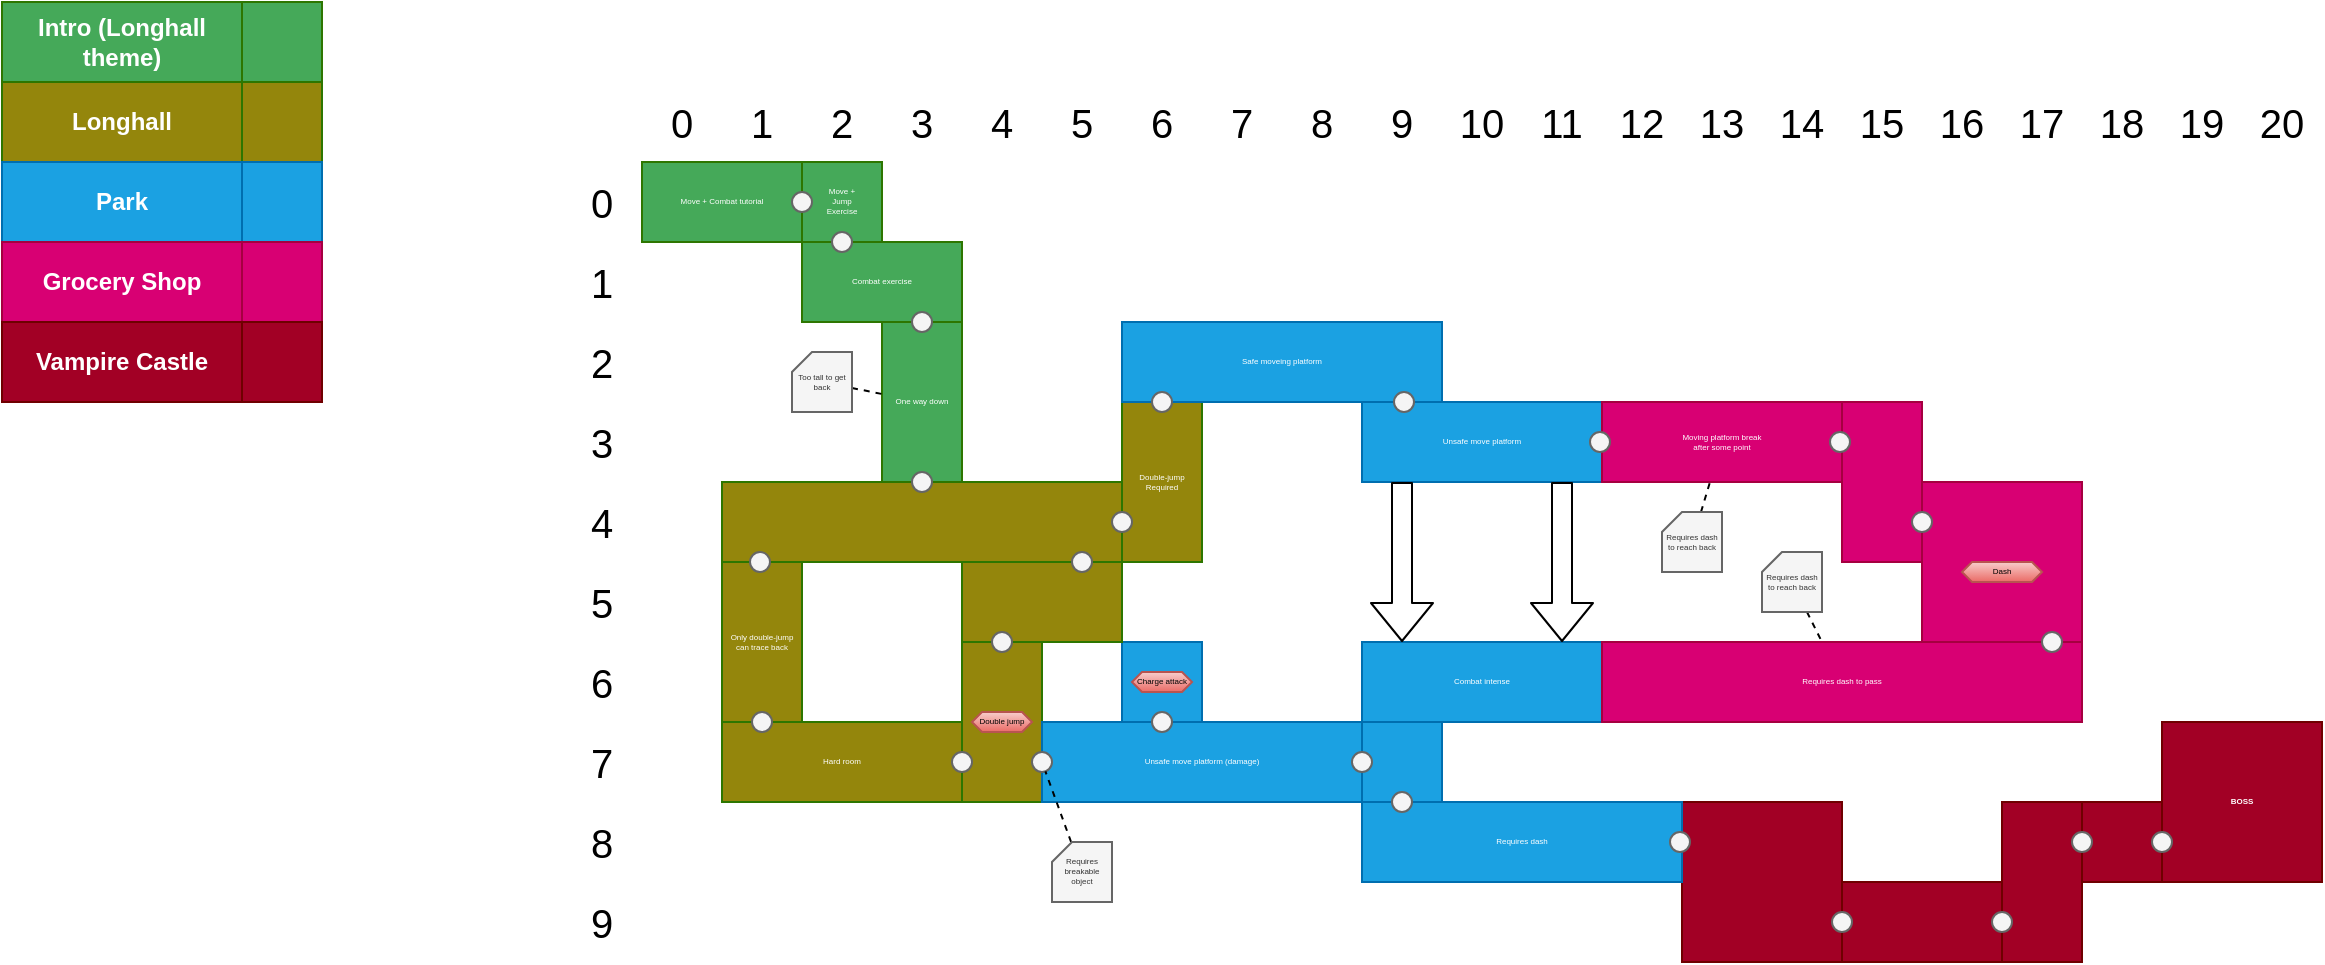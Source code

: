 <mxfile>
    <diagram id="R_haOxw_MEckanaEqym9" name="Page-1">
        <mxGraphModel dx="1108" dy="1225" grid="1" gridSize="10" guides="1" tooltips="1" connect="1" arrows="1" fold="1" page="1" pageScale="1" pageWidth="827" pageHeight="1169" math="0" shadow="0">
            <root>
                <mxCell id="0"/>
                <mxCell id="1" parent="0"/>
                <mxCell id="152" value="" style="rounded=0;whiteSpace=wrap;html=1;fontStyle=0;fillColor=#a20025;fontColor=#ffffff;strokeColor=#6F0000;fontSize=4;" vertex="1" parent="1">
                    <mxGeometry x="880" y="440" width="80" height="80" as="geometry"/>
                </mxCell>
                <mxCell id="123" value="Requires dash" style="rounded=0;whiteSpace=wrap;html=1;fontStyle=0;fillColor=#1BA1E2;fontColor=#ffffff;strokeColor=#006EAF;align=center;fontSize=4;" vertex="1" parent="1">
                    <mxGeometry x="720" y="440" width="160" height="40" as="geometry"/>
                </mxCell>
                <mxCell id="122" value="" style="rounded=0;whiteSpace=wrap;html=1;fontStyle=0;fillColor=#1BA1E2;fontColor=#ffffff;strokeColor=#006EAF;align=center;fontSize=4;" vertex="1" parent="1">
                    <mxGeometry x="720" y="400" width="40" height="40" as="geometry"/>
                </mxCell>
                <mxCell id="2" value="Move + Combat tutorial" style="rounded=0;whiteSpace=wrap;html=1;fontStyle=0;fillColor=#45A959;fontColor=#ffffff;strokeColor=#2D7600;align=center;fontSize=4;" vertex="1" parent="1">
                    <mxGeometry x="360" y="120" width="80" height="40" as="geometry"/>
                </mxCell>
                <mxCell id="7" value="Longhall" style="rounded=0;whiteSpace=wrap;html=1;fontStyle=1;fillColor=#94860C;fontColor=#ffffff;strokeColor=#2D7600;" vertex="1" parent="1">
                    <mxGeometry x="40" y="80" width="120" height="40" as="geometry"/>
                </mxCell>
                <mxCell id="8" value="Combat exercise" style="rounded=0;whiteSpace=wrap;html=1;fontStyle=0;fillColor=#45A959;fontColor=#ffffff;strokeColor=#2D7600;align=center;fontSize=4;" vertex="1" parent="1">
                    <mxGeometry x="440" y="160" width="80" height="40" as="geometry"/>
                </mxCell>
                <mxCell id="9" value="Move + &lt;br style=&quot;font-size: 4px;&quot;&gt;Jump&lt;br style=&quot;font-size: 4px;&quot;&gt;Exercise" style="rounded=0;whiteSpace=wrap;html=1;fontStyle=0;fillColor=#45A959;fontColor=#ffffff;strokeColor=#2D7600;align=center;fontSize=4;" vertex="1" parent="1">
                    <mxGeometry x="440" y="120" width="40" height="40" as="geometry"/>
                </mxCell>
                <mxCell id="11" value="0" style="text;html=1;strokeColor=none;fillColor=none;align=center;verticalAlign=middle;whiteSpace=wrap;rounded=0;fontSize=20;" vertex="1" parent="1">
                    <mxGeometry x="360" y="80" width="40" height="40" as="geometry"/>
                </mxCell>
                <mxCell id="12" value="1" style="text;html=1;strokeColor=none;fillColor=none;align=center;verticalAlign=middle;whiteSpace=wrap;rounded=0;fontSize=20;" vertex="1" parent="1">
                    <mxGeometry x="400" y="80" width="40" height="40" as="geometry"/>
                </mxCell>
                <mxCell id="13" value="2" style="text;html=1;strokeColor=none;fillColor=none;align=center;verticalAlign=middle;whiteSpace=wrap;rounded=0;fontSize=20;" vertex="1" parent="1">
                    <mxGeometry x="440" y="80" width="40" height="40" as="geometry"/>
                </mxCell>
                <mxCell id="14" value="3" style="text;html=1;strokeColor=none;fillColor=none;align=center;verticalAlign=middle;whiteSpace=wrap;rounded=0;fontSize=20;" vertex="1" parent="1">
                    <mxGeometry x="480" y="80" width="40" height="40" as="geometry"/>
                </mxCell>
                <mxCell id="15" value="0" style="text;html=1;strokeColor=none;fillColor=none;align=center;verticalAlign=middle;whiteSpace=wrap;rounded=0;fontSize=20;" vertex="1" parent="1">
                    <mxGeometry x="320" y="120" width="40" height="40" as="geometry"/>
                </mxCell>
                <mxCell id="16" value="1" style="text;html=1;strokeColor=none;fillColor=none;align=center;verticalAlign=middle;whiteSpace=wrap;rounded=0;fontSize=20;" vertex="1" parent="1">
                    <mxGeometry x="320" y="160" width="40" height="40" as="geometry"/>
                </mxCell>
                <mxCell id="17" value="One way down" style="rounded=0;whiteSpace=wrap;html=1;fontStyle=0;fillColor=#45A959;fontColor=#ffffff;strokeColor=#2D7600;align=center;fontSize=4;" vertex="1" parent="1">
                    <mxGeometry x="480" y="200" width="40" height="80" as="geometry"/>
                </mxCell>
                <mxCell id="18" value="Intro (Longhall theme)" style="rounded=0;whiteSpace=wrap;html=1;fontStyle=1;fillColor=#45A959;fontColor=#ffffff;strokeColor=#2D7600;" vertex="1" parent="1">
                    <mxGeometry x="40" y="40" width="120" height="40" as="geometry"/>
                </mxCell>
                <mxCell id="19" value="" style="rounded=0;whiteSpace=wrap;html=1;fontStyle=0;fillColor=#94860C;fontColor=#ffffff;strokeColor=#2D7600;align=center;fontSize=4;" vertex="1" parent="1">
                    <mxGeometry x="400" y="280" width="200" height="40" as="geometry"/>
                </mxCell>
                <mxCell id="23" value="Double-jump&lt;br style=&quot;font-size: 4px;&quot;&gt;Required" style="rounded=0;whiteSpace=wrap;html=1;fontStyle=0;fillColor=#94860C;fontColor=#ffffff;strokeColor=#2D7600;align=center;fontSize=4;" vertex="1" parent="1">
                    <mxGeometry x="600" y="240" width="40" height="80" as="geometry"/>
                </mxCell>
                <mxCell id="25" value="4" style="text;html=1;strokeColor=none;fillColor=none;align=center;verticalAlign=middle;whiteSpace=wrap;rounded=0;fontSize=20;" vertex="1" parent="1">
                    <mxGeometry x="520" y="80" width="40" height="40" as="geometry"/>
                </mxCell>
                <mxCell id="26" value="5" style="text;html=1;strokeColor=none;fillColor=none;align=center;verticalAlign=middle;whiteSpace=wrap;rounded=0;fontSize=20;" vertex="1" parent="1">
                    <mxGeometry x="560" y="80" width="40" height="40" as="geometry"/>
                </mxCell>
                <mxCell id="27" value="6" style="text;html=1;strokeColor=none;fillColor=none;align=center;verticalAlign=middle;whiteSpace=wrap;rounded=0;fontSize=20;" vertex="1" parent="1">
                    <mxGeometry x="600" y="80" width="40" height="40" as="geometry"/>
                </mxCell>
                <mxCell id="28" value="2" style="text;html=1;strokeColor=none;fillColor=none;align=center;verticalAlign=middle;whiteSpace=wrap;rounded=0;fontSize=20;" vertex="1" parent="1">
                    <mxGeometry x="320" y="200" width="40" height="40" as="geometry"/>
                </mxCell>
                <mxCell id="29" value="3" style="text;html=1;strokeColor=none;fillColor=none;align=center;verticalAlign=middle;whiteSpace=wrap;rounded=0;fontSize=20;" vertex="1" parent="1">
                    <mxGeometry x="320" y="240" width="40" height="40" as="geometry"/>
                </mxCell>
                <mxCell id="30" value="4" style="text;html=1;strokeColor=none;fillColor=none;align=center;verticalAlign=middle;whiteSpace=wrap;rounded=0;fontSize=20;" vertex="1" parent="1">
                    <mxGeometry x="320" y="280" width="40" height="40" as="geometry"/>
                </mxCell>
                <mxCell id="31" value="Only double-jump can trace back" style="rounded=0;whiteSpace=wrap;html=1;fontStyle=0;fillColor=#94860C;fontColor=#ffffff;strokeColor=#2D7600;align=center;fontSize=4;" vertex="1" parent="1">
                    <mxGeometry x="400" y="320" width="40" height="80" as="geometry"/>
                </mxCell>
                <mxCell id="32" value="Hard room" style="rounded=0;whiteSpace=wrap;html=1;fontStyle=0;fillColor=#94860C;fontColor=#ffffff;strokeColor=#2D7600;align=center;fontSize=4;" vertex="1" parent="1">
                    <mxGeometry x="400" y="400" width="120" height="40" as="geometry"/>
                </mxCell>
                <mxCell id="33" value="" style="rounded=0;whiteSpace=wrap;html=1;fontStyle=0;fillColor=#94860C;fontColor=#ffffff;strokeColor=#2D7600;align=center;fontSize=4;" vertex="1" parent="1">
                    <mxGeometry x="520" y="360" width="40" height="80" as="geometry"/>
                </mxCell>
                <mxCell id="34" value="5" style="text;html=1;strokeColor=none;fillColor=none;align=center;verticalAlign=middle;whiteSpace=wrap;rounded=0;fontSize=20;" vertex="1" parent="1">
                    <mxGeometry x="320" y="320" width="40" height="40" as="geometry"/>
                </mxCell>
                <mxCell id="35" value="6" style="text;html=1;strokeColor=none;fillColor=none;align=center;verticalAlign=middle;whiteSpace=wrap;rounded=0;fontSize=20;" vertex="1" parent="1">
                    <mxGeometry x="320" y="360" width="40" height="40" as="geometry"/>
                </mxCell>
                <mxCell id="36" value="7" style="text;html=1;strokeColor=none;fillColor=none;align=center;verticalAlign=middle;whiteSpace=wrap;rounded=0;fontSize=20;" vertex="1" parent="1">
                    <mxGeometry x="320" y="400" width="40" height="40" as="geometry"/>
                </mxCell>
                <mxCell id="37" value="Park" style="rounded=0;whiteSpace=wrap;html=1;fontStyle=1;fillColor=#1BA1E2;fontColor=#ffffff;strokeColor=#006EAF;" vertex="1" parent="1">
                    <mxGeometry x="40" y="120" width="120" height="40" as="geometry"/>
                </mxCell>
                <mxCell id="39" value="" style="rounded=0;whiteSpace=wrap;html=1;fontStyle=0;fillColor=#45A959;fontColor=#ffffff;strokeColor=#2D7600;align=center;fontSize=4;" vertex="1" parent="1">
                    <mxGeometry x="160" y="40" width="40" height="40" as="geometry"/>
                </mxCell>
                <mxCell id="40" value="" style="rounded=0;whiteSpace=wrap;html=1;fontStyle=0;fillColor=#94860C;fontColor=#ffffff;strokeColor=#2D7600;align=center;fontSize=4;" vertex="1" parent="1">
                    <mxGeometry x="160" y="80" width="40" height="40" as="geometry"/>
                </mxCell>
                <mxCell id="41" value="" style="rounded=0;whiteSpace=wrap;html=1;fontStyle=0;fillColor=#1BA1E2;fontColor=#ffffff;strokeColor=#006EAF;align=center;fontSize=4;" vertex="1" parent="1">
                    <mxGeometry x="160" y="120" width="40" height="40" as="geometry"/>
                </mxCell>
                <mxCell id="43" value="Grocery Shop" style="rounded=0;whiteSpace=wrap;html=1;fontStyle=1;fillColor=#d80073;fontColor=#ffffff;strokeColor=#A50040;" vertex="1" parent="1">
                    <mxGeometry x="40" y="160" width="120" height="40" as="geometry"/>
                </mxCell>
                <mxCell id="44" value="" style="rounded=0;whiteSpace=wrap;html=1;fontStyle=0;fillColor=#d80073;fontColor=#ffffff;strokeColor=#A50040;fontSize=4;" vertex="1" parent="1">
                    <mxGeometry x="160" y="160" width="40" height="40" as="geometry"/>
                </mxCell>
                <mxCell id="45" value="Vampire Castle" style="rounded=0;whiteSpace=wrap;html=1;fontStyle=1;fillColor=#a20025;fontColor=#ffffff;strokeColor=#6F0000;" vertex="1" parent="1">
                    <mxGeometry x="40" y="200" width="120" height="40" as="geometry"/>
                </mxCell>
                <mxCell id="46" value="" style="rounded=0;whiteSpace=wrap;html=1;fontStyle=0;fillColor=#a20025;fontColor=#ffffff;strokeColor=#6F0000;fontSize=4;" vertex="1" parent="1">
                    <mxGeometry x="160" y="200" width="40" height="40" as="geometry"/>
                </mxCell>
                <mxCell id="47" value="Safe moveing platform" style="rounded=0;whiteSpace=wrap;html=1;fontStyle=0;fillColor=#1BA1E2;fontColor=#ffffff;strokeColor=#006EAF;align=center;fontSize=4;" vertex="1" parent="1">
                    <mxGeometry x="600" y="200" width="160" height="40" as="geometry"/>
                </mxCell>
                <mxCell id="48" value="Unsafe move platform" style="rounded=0;whiteSpace=wrap;html=1;fontStyle=0;fillColor=#1BA1E2;fontColor=#ffffff;strokeColor=#006EAF;align=center;fontSize=4;" vertex="1" parent="1">
                    <mxGeometry x="720" y="240" width="120" height="40" as="geometry"/>
                </mxCell>
                <mxCell id="50" value="Combat intense" style="rounded=0;whiteSpace=wrap;html=1;fontStyle=0;fillColor=#1BA1E2;fontColor=#ffffff;strokeColor=#006EAF;align=center;fontSize=4;" vertex="1" parent="1">
                    <mxGeometry x="720" y="360" width="120" height="40" as="geometry"/>
                </mxCell>
                <mxCell id="53" style="edgeStyle=none;html=1;entryX=0.5;entryY=0;entryDx=0;entryDy=0;fontSize=4;shape=flexArrow;" edge="1" parent="1">
                    <mxGeometry relative="1" as="geometry">
                        <mxPoint x="740" y="280.0" as="sourcePoint"/>
                        <mxPoint x="740" y="360.0" as="targetPoint"/>
                    </mxGeometry>
                </mxCell>
                <mxCell id="54" value="" style="rounded=0;whiteSpace=wrap;html=1;fontStyle=0;fillColor=#1BA1E2;fontColor=#ffffff;strokeColor=#006EAF;align=center;fontSize=4;" vertex="1" parent="1">
                    <mxGeometry x="600" y="360" width="40" height="40" as="geometry"/>
                </mxCell>
                <mxCell id="55" style="edgeStyle=none;html=1;entryX=0.5;entryY=0;entryDx=0;entryDy=0;fontSize=4;shape=flexArrow;" edge="1" parent="1">
                    <mxGeometry relative="1" as="geometry">
                        <mxPoint x="820" y="280.0" as="sourcePoint"/>
                        <mxPoint x="820" y="360.0" as="targetPoint"/>
                    </mxGeometry>
                </mxCell>
                <mxCell id="56" value="Unsafe move platform (damage)" style="rounded=0;whiteSpace=wrap;html=1;fontStyle=0;fillColor=#1BA1E2;fontColor=#ffffff;strokeColor=#006EAF;align=center;fontSize=4;" vertex="1" parent="1">
                    <mxGeometry x="560" y="400" width="160" height="40" as="geometry"/>
                </mxCell>
                <mxCell id="81" value="" style="ellipse;whiteSpace=wrap;html=1;aspect=fixed;fontSize=4;fillColor=#f5f5f5;fontColor=#333333;strokeColor=#666666;" vertex="1" parent="1">
                    <mxGeometry x="435" y="135" width="10" height="10" as="geometry"/>
                </mxCell>
                <mxCell id="82" value="" style="ellipse;whiteSpace=wrap;html=1;aspect=fixed;fontSize=4;fillColor=#f5f5f5;fontColor=#333333;strokeColor=#666666;" vertex="1" parent="1">
                    <mxGeometry x="455" y="155" width="10" height="10" as="geometry"/>
                </mxCell>
                <mxCell id="83" value="" style="ellipse;whiteSpace=wrap;html=1;aspect=fixed;fontSize=4;fillColor=#f5f5f5;fontColor=#333333;strokeColor=#666666;" vertex="1" parent="1">
                    <mxGeometry x="495" y="195" width="10" height="10" as="geometry"/>
                </mxCell>
                <mxCell id="84" value="" style="ellipse;whiteSpace=wrap;html=1;aspect=fixed;fontSize=4;fillColor=#f5f5f5;fontColor=#333333;strokeColor=#666666;" vertex="1" parent="1">
                    <mxGeometry x="495" y="275" width="10" height="10" as="geometry"/>
                </mxCell>
                <mxCell id="85" value="" style="ellipse;whiteSpace=wrap;html=1;aspect=fixed;fontSize=4;fillColor=#f5f5f5;fontColor=#333333;strokeColor=#666666;" vertex="1" parent="1">
                    <mxGeometry x="414" y="315" width="10" height="10" as="geometry"/>
                </mxCell>
                <mxCell id="86" value="" style="ellipse;whiteSpace=wrap;html=1;aspect=fixed;fontSize=4;fillColor=#f5f5f5;fontColor=#333333;strokeColor=#666666;" vertex="1" parent="1">
                    <mxGeometry x="415" y="395" width="10" height="10" as="geometry"/>
                </mxCell>
                <mxCell id="91" value="" style="ellipse;whiteSpace=wrap;html=1;aspect=fixed;fontSize=4;fillColor=#f5f5f5;fontColor=#333333;strokeColor=#666666;" vertex="1" parent="1">
                    <mxGeometry x="615" y="395" width="10" height="10" as="geometry"/>
                </mxCell>
                <mxCell id="92" value="" style="ellipse;whiteSpace=wrap;html=1;aspect=fixed;fontSize=4;fillColor=#f5f5f5;fontColor=#333333;strokeColor=#666666;" vertex="1" parent="1">
                    <mxGeometry x="595" y="295" width="10" height="10" as="geometry"/>
                </mxCell>
                <mxCell id="95" value="" style="ellipse;whiteSpace=wrap;html=1;aspect=fixed;fontSize=4;fillColor=#f5f5f5;fontColor=#333333;strokeColor=#666666;" vertex="1" parent="1">
                    <mxGeometry x="615" y="235" width="10" height="10" as="geometry"/>
                </mxCell>
                <mxCell id="97" value="" style="ellipse;whiteSpace=wrap;html=1;aspect=fixed;fontSize=4;fillColor=#f5f5f5;fontColor=#333333;strokeColor=#666666;" vertex="1" parent="1">
                    <mxGeometry x="736" y="235" width="10" height="10" as="geometry"/>
                </mxCell>
                <mxCell id="99" value="" style="ellipse;whiteSpace=wrap;html=1;aspect=fixed;fontSize=4;fillColor=#f5f5f5;fontColor=#333333;strokeColor=#666666;" vertex="1" parent="1">
                    <mxGeometry x="715" y="415" width="10" height="10" as="geometry"/>
                </mxCell>
                <mxCell id="109" style="edgeStyle=none;html=1;dashed=1;fontSize=4;startArrow=none;startFill=0;endArrow=none;endFill=0;" edge="1" parent="1" source="108" target="17">
                    <mxGeometry relative="1" as="geometry"/>
                </mxCell>
                <mxCell id="108" value="Too tall to get back" style="shape=card;whiteSpace=wrap;html=1;fontFamily=Helvetica;fontSize=4;fontColor=#333333;align=center;strokeColor=#666666;fillColor=#f5f5f5;size=10;" vertex="1" parent="1">
                    <mxGeometry x="435" y="215" width="30" height="30" as="geometry"/>
                </mxCell>
                <mxCell id="113" value="Moving platform break &lt;br style=&quot;font-size: 4px;&quot;&gt;after some point" style="rounded=0;whiteSpace=wrap;html=1;fontStyle=0;fillColor=#d80073;fontColor=#ffffff;strokeColor=#A50040;fontSize=4;" vertex="1" parent="1">
                    <mxGeometry x="840" y="240" width="120" height="40" as="geometry"/>
                </mxCell>
                <mxCell id="116" value="" style="rounded=0;whiteSpace=wrap;html=1;fontStyle=0;fillColor=#d80073;fontColor=#ffffff;strokeColor=#A50040;fontSize=4;" vertex="1" parent="1">
                    <mxGeometry x="960" y="240" width="40" height="80" as="geometry"/>
                </mxCell>
                <mxCell id="117" value="" style="rounded=0;whiteSpace=wrap;html=1;fontStyle=0;fillColor=#d80073;fontColor=#ffffff;strokeColor=#A50040;fontSize=4;" vertex="1" parent="1">
                    <mxGeometry x="1000" y="280" width="80" height="80" as="geometry"/>
                </mxCell>
                <mxCell id="121" style="edgeStyle=none;html=1;dashed=1;fontSize=4;startArrow=none;startFill=0;endArrow=none;endFill=0;" edge="1" parent="1" source="120" target="113">
                    <mxGeometry relative="1" as="geometry"/>
                </mxCell>
                <mxCell id="120" value="Requires dash to reach back" style="shape=card;whiteSpace=wrap;html=1;fontFamily=Helvetica;fontSize=4;fontColor=#333333;align=center;strokeColor=#666666;fillColor=#f5f5f5;size=10;" vertex="1" parent="1">
                    <mxGeometry x="870" y="295" width="30" height="30" as="geometry"/>
                </mxCell>
                <mxCell id="124" value="" style="ellipse;whiteSpace=wrap;html=1;aspect=fixed;fontSize=4;fillColor=#f5f5f5;fontColor=#333333;strokeColor=#666666;" vertex="1" parent="1">
                    <mxGeometry x="834" y="255" width="10" height="10" as="geometry"/>
                </mxCell>
                <mxCell id="126" value="Requires dash to pass" style="rounded=0;whiteSpace=wrap;html=1;fontStyle=0;fillColor=#d80073;fontColor=#ffffff;strokeColor=#A50040;fontSize=4;" vertex="1" parent="1">
                    <mxGeometry x="840" y="360" width="240" height="40" as="geometry"/>
                </mxCell>
                <mxCell id="131" value="" style="ellipse;whiteSpace=wrap;html=1;aspect=fixed;fontSize=4;fillColor=#f5f5f5;fontColor=#333333;strokeColor=#666666;" vertex="1" parent="1">
                    <mxGeometry x="954" y="255" width="10" height="10" as="geometry"/>
                </mxCell>
                <mxCell id="133" style="edgeStyle=none;html=1;dashed=1;fontSize=4;startArrow=none;startFill=0;endArrow=none;endFill=0;" edge="1" parent="1" source="132" target="126">
                    <mxGeometry relative="1" as="geometry"/>
                </mxCell>
                <mxCell id="132" value="Requires dash to reach back" style="shape=card;whiteSpace=wrap;html=1;fontFamily=Helvetica;fontSize=4;fontColor=#333333;align=center;strokeColor=#666666;fillColor=#f5f5f5;size=10;" vertex="1" parent="1">
                    <mxGeometry x="920" y="315" width="30" height="30" as="geometry"/>
                </mxCell>
                <mxCell id="134" value="Double jump" style="shape=hexagon;perimeter=hexagonPerimeter2;whiteSpace=wrap;html=1;fixedSize=1;fontSize=4;fillColor=#f8cecc;strokeColor=#b85450;gradientColor=#ea6b66;size=5;" vertex="1" parent="1">
                    <mxGeometry x="525" y="395" width="30" height="10" as="geometry"/>
                </mxCell>
                <mxCell id="87" value="" style="ellipse;whiteSpace=wrap;html=1;aspect=fixed;fontSize=4;fillColor=#f5f5f5;fontColor=#333333;strokeColor=#666666;" vertex="1" parent="1">
                    <mxGeometry x="515" y="415" width="10" height="10" as="geometry"/>
                </mxCell>
                <mxCell id="88" value="" style="ellipse;whiteSpace=wrap;html=1;aspect=fixed;fontSize=4;fillColor=#f5f5f5;fontColor=#333333;strokeColor=#666666;" vertex="1" parent="1">
                    <mxGeometry x="555" y="415" width="10" height="10" as="geometry"/>
                </mxCell>
                <mxCell id="135" value="Charge attack" style="shape=hexagon;perimeter=hexagonPerimeter2;whiteSpace=wrap;html=1;fixedSize=1;fontSize=4;fillColor=#f8cecc;strokeColor=#b85450;gradientColor=#ea6b66;size=5;" vertex="1" parent="1">
                    <mxGeometry x="605" y="375" width="30" height="10" as="geometry"/>
                </mxCell>
                <mxCell id="136" value="Dash" style="shape=hexagon;perimeter=hexagonPerimeter2;whiteSpace=wrap;html=1;fixedSize=1;fontSize=4;fillColor=#f8cecc;strokeColor=#b85450;gradientColor=#ea6b66;size=5;" vertex="1" parent="1">
                    <mxGeometry x="1020" y="320" width="40" height="10" as="geometry"/>
                </mxCell>
                <mxCell id="140" value="" style="rounded=0;whiteSpace=wrap;html=1;fontStyle=0;fillColor=#94860C;fontColor=#ffffff;strokeColor=#2D7600;align=center;fontSize=4;" vertex="1" parent="1">
                    <mxGeometry x="520" y="320" width="80" height="40" as="geometry"/>
                </mxCell>
                <mxCell id="141" value="" style="ellipse;whiteSpace=wrap;html=1;aspect=fixed;fontSize=4;fillColor=#f5f5f5;fontColor=#333333;strokeColor=#666666;" vertex="1" parent="1">
                    <mxGeometry x="535" y="355" width="10" height="10" as="geometry"/>
                </mxCell>
                <mxCell id="142" value="" style="ellipse;whiteSpace=wrap;html=1;aspect=fixed;fontSize=4;fillColor=#f5f5f5;fontColor=#333333;strokeColor=#666666;" vertex="1" parent="1">
                    <mxGeometry x="575" y="315" width="10" height="10" as="geometry"/>
                </mxCell>
                <mxCell id="144" style="edgeStyle=none;html=1;dashed=1;fontSize=4;startArrow=none;startFill=0;endArrow=none;endFill=0;" edge="1" parent="1" source="143" target="88">
                    <mxGeometry relative="1" as="geometry"/>
                </mxCell>
                <mxCell id="143" value="Requires breakable object" style="shape=card;whiteSpace=wrap;html=1;fontFamily=Helvetica;fontSize=4;fontColor=#333333;align=center;strokeColor=#666666;fillColor=#f5f5f5;size=10;" vertex="1" parent="1">
                    <mxGeometry x="565" y="460" width="30" height="30" as="geometry"/>
                </mxCell>
                <mxCell id="147" value="" style="ellipse;whiteSpace=wrap;html=1;aspect=fixed;fontSize=4;fillColor=#f5f5f5;fontColor=#333333;strokeColor=#666666;" vertex="1" parent="1">
                    <mxGeometry x="995" y="295" width="10" height="10" as="geometry"/>
                </mxCell>
                <mxCell id="148" value="" style="ellipse;whiteSpace=wrap;html=1;aspect=fixed;fontSize=4;fillColor=#f5f5f5;fontColor=#333333;strokeColor=#666666;" vertex="1" parent="1">
                    <mxGeometry x="1060" y="355" width="10" height="10" as="geometry"/>
                </mxCell>
                <mxCell id="149" value="" style="ellipse;whiteSpace=wrap;html=1;aspect=fixed;fontSize=4;fillColor=#f5f5f5;fontColor=#333333;strokeColor=#666666;" vertex="1" parent="1">
                    <mxGeometry x="735" y="435" width="10" height="10" as="geometry"/>
                </mxCell>
                <mxCell id="151" value="" style="ellipse;whiteSpace=wrap;html=1;aspect=fixed;fontSize=4;fillColor=#f5f5f5;fontColor=#333333;strokeColor=#666666;" vertex="1" parent="1">
                    <mxGeometry x="874" y="455" width="10" height="10" as="geometry"/>
                </mxCell>
                <mxCell id="153" value="" style="rounded=0;whiteSpace=wrap;html=1;fontStyle=0;fillColor=#a20025;fontColor=#ffffff;strokeColor=#6F0000;fontSize=4;" vertex="1" parent="1">
                    <mxGeometry x="960" y="480" width="80" height="40" as="geometry"/>
                </mxCell>
                <mxCell id="154" value="" style="rounded=0;whiteSpace=wrap;html=1;fontStyle=0;fillColor=#a20025;fontColor=#ffffff;strokeColor=#6F0000;fontSize=4;" vertex="1" parent="1">
                    <mxGeometry x="1040" y="440" width="40" height="80" as="geometry"/>
                </mxCell>
                <mxCell id="155" value="" style="rounded=0;whiteSpace=wrap;html=1;fontStyle=0;fillColor=#a20025;fontColor=#ffffff;strokeColor=#6F0000;fontSize=4;" vertex="1" parent="1">
                    <mxGeometry x="1080" y="440" width="40" height="40" as="geometry"/>
                </mxCell>
                <mxCell id="156" value="BOSS" style="rounded=0;whiteSpace=wrap;html=1;fontStyle=1;fillColor=#a20025;fontColor=#ffffff;strokeColor=#6F0000;fontSize=4;" vertex="1" parent="1">
                    <mxGeometry x="1120" y="400" width="80" height="80" as="geometry"/>
                </mxCell>
                <mxCell id="157" value="" style="ellipse;whiteSpace=wrap;html=1;aspect=fixed;fontSize=4;fillColor=#f5f5f5;fontColor=#333333;strokeColor=#666666;" vertex="1" parent="1">
                    <mxGeometry x="955" y="495" width="10" height="10" as="geometry"/>
                </mxCell>
                <mxCell id="158" value="" style="ellipse;whiteSpace=wrap;html=1;aspect=fixed;fontSize=4;fillColor=#f5f5f5;fontColor=#333333;strokeColor=#666666;" vertex="1" parent="1">
                    <mxGeometry x="1035" y="495" width="10" height="10" as="geometry"/>
                </mxCell>
                <mxCell id="159" value="" style="ellipse;whiteSpace=wrap;html=1;aspect=fixed;fontSize=4;fillColor=#f5f5f5;fontColor=#333333;strokeColor=#666666;" vertex="1" parent="1">
                    <mxGeometry x="1075" y="455" width="10" height="10" as="geometry"/>
                </mxCell>
                <mxCell id="160" value="" style="ellipse;whiteSpace=wrap;html=1;aspect=fixed;fontSize=4;fillColor=#f5f5f5;fontColor=#333333;strokeColor=#666666;" vertex="1" parent="1">
                    <mxGeometry x="1115" y="455" width="10" height="10" as="geometry"/>
                </mxCell>
                <mxCell id="161" value="8" style="text;html=1;strokeColor=none;fillColor=none;align=center;verticalAlign=middle;whiteSpace=wrap;rounded=0;fontSize=20;" vertex="1" parent="1">
                    <mxGeometry x="320" y="440" width="40" height="40" as="geometry"/>
                </mxCell>
                <mxCell id="162" value="9" style="text;html=1;strokeColor=none;fillColor=none;align=center;verticalAlign=middle;whiteSpace=wrap;rounded=0;fontSize=20;" vertex="1" parent="1">
                    <mxGeometry x="320" y="480" width="40" height="40" as="geometry"/>
                </mxCell>
                <mxCell id="163" value="7" style="text;html=1;strokeColor=none;fillColor=none;align=center;verticalAlign=middle;whiteSpace=wrap;rounded=0;fontSize=20;" vertex="1" parent="1">
                    <mxGeometry x="640" y="80" width="40" height="40" as="geometry"/>
                </mxCell>
                <mxCell id="164" value="8" style="text;html=1;strokeColor=none;fillColor=none;align=center;verticalAlign=middle;whiteSpace=wrap;rounded=0;fontSize=20;" vertex="1" parent="1">
                    <mxGeometry x="680" y="80" width="40" height="40" as="geometry"/>
                </mxCell>
                <mxCell id="165" value="9" style="text;html=1;strokeColor=none;fillColor=none;align=center;verticalAlign=middle;whiteSpace=wrap;rounded=0;fontSize=20;" vertex="1" parent="1">
                    <mxGeometry x="720" y="80" width="40" height="40" as="geometry"/>
                </mxCell>
                <mxCell id="166" value="10" style="text;html=1;strokeColor=none;fillColor=none;align=center;verticalAlign=middle;whiteSpace=wrap;rounded=0;fontSize=20;" vertex="1" parent="1">
                    <mxGeometry x="760" y="80" width="40" height="40" as="geometry"/>
                </mxCell>
                <mxCell id="167" value="11" style="text;html=1;strokeColor=none;fillColor=none;align=center;verticalAlign=middle;whiteSpace=wrap;rounded=0;fontSize=20;" vertex="1" parent="1">
                    <mxGeometry x="800" y="80" width="40" height="40" as="geometry"/>
                </mxCell>
                <mxCell id="168" value="12" style="text;html=1;strokeColor=none;fillColor=none;align=center;verticalAlign=middle;whiteSpace=wrap;rounded=0;fontSize=20;" vertex="1" parent="1">
                    <mxGeometry x="840" y="80" width="40" height="40" as="geometry"/>
                </mxCell>
                <mxCell id="169" value="13" style="text;html=1;strokeColor=none;fillColor=none;align=center;verticalAlign=middle;whiteSpace=wrap;rounded=0;fontSize=20;" vertex="1" parent="1">
                    <mxGeometry x="880" y="80" width="40" height="40" as="geometry"/>
                </mxCell>
                <mxCell id="170" value="14" style="text;html=1;strokeColor=none;fillColor=none;align=center;verticalAlign=middle;whiteSpace=wrap;rounded=0;fontSize=20;" vertex="1" parent="1">
                    <mxGeometry x="920" y="80" width="40" height="40" as="geometry"/>
                </mxCell>
                <mxCell id="171" value="15" style="text;html=1;strokeColor=none;fillColor=none;align=center;verticalAlign=middle;whiteSpace=wrap;rounded=0;fontSize=20;" vertex="1" parent="1">
                    <mxGeometry x="960" y="80" width="40" height="40" as="geometry"/>
                </mxCell>
                <mxCell id="172" value="16" style="text;html=1;strokeColor=none;fillColor=none;align=center;verticalAlign=middle;whiteSpace=wrap;rounded=0;fontSize=20;" vertex="1" parent="1">
                    <mxGeometry x="1000" y="80" width="40" height="40" as="geometry"/>
                </mxCell>
                <mxCell id="173" value="17" style="text;html=1;strokeColor=none;fillColor=none;align=center;verticalAlign=middle;whiteSpace=wrap;rounded=0;fontSize=20;" vertex="1" parent="1">
                    <mxGeometry x="1040" y="80" width="40" height="40" as="geometry"/>
                </mxCell>
                <mxCell id="174" value="18" style="text;html=1;strokeColor=none;fillColor=none;align=center;verticalAlign=middle;whiteSpace=wrap;rounded=0;fontSize=20;" vertex="1" parent="1">
                    <mxGeometry x="1080" y="80" width="40" height="40" as="geometry"/>
                </mxCell>
                <mxCell id="175" value="19" style="text;html=1;strokeColor=none;fillColor=none;align=center;verticalAlign=middle;whiteSpace=wrap;rounded=0;fontSize=20;" vertex="1" parent="1">
                    <mxGeometry x="1120" y="80" width="40" height="40" as="geometry"/>
                </mxCell>
                <mxCell id="176" value="20" style="text;html=1;strokeColor=none;fillColor=none;align=center;verticalAlign=middle;whiteSpace=wrap;rounded=0;fontSize=20;" vertex="1" parent="1">
                    <mxGeometry x="1160" y="80" width="40" height="40" as="geometry"/>
                </mxCell>
            </root>
        </mxGraphModel>
    </diagram>
</mxfile>